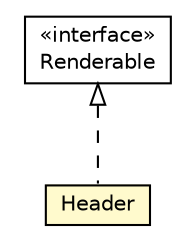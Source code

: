#!/usr/local/bin/dot
#
# Class diagram 
# Generated by UMLGraph version R5_6-24-gf6e263 (http://www.umlgraph.org/)
#

digraph G {
	edge [fontname="Helvetica",fontsize=10,labelfontname="Helvetica",labelfontsize=10];
	node [fontname="Helvetica",fontsize=10,shape=plaintext];
	nodesep=0.25;
	ranksep=0.5;
	// fr.fastconnect.factory.tibco.bw.fcunit.pages.MenuPage.Header
	c113 [label=<<table title="fr.fastconnect.factory.tibco.bw.fcunit.pages.MenuPage.Header" border="0" cellborder="1" cellspacing="0" cellpadding="2" port="p" bgcolor="lemonChiffon" href="./MenuPage.Header.html">
		<tr><td><table border="0" cellspacing="0" cellpadding="1">
<tr><td align="center" balign="center"> Header </td></tr>
		</table></td></tr>
		</table>>, URL="./MenuPage.Header.html", fontname="Helvetica", fontcolor="black", fontsize=10.0];
	//fr.fastconnect.factory.tibco.bw.fcunit.pages.MenuPage.Header implements org.rendersnake.Renderable
	c119:p -> c113:p [dir=back,arrowtail=empty,style=dashed];
	// org.rendersnake.Renderable
	c119 [label=<<table title="org.rendersnake.Renderable" border="0" cellborder="1" cellspacing="0" cellpadding="2" port="p" href="http://java.sun.com/j2se/1.4.2/docs/api/org/rendersnake/Renderable.html">
		<tr><td><table border="0" cellspacing="0" cellpadding="1">
<tr><td align="center" balign="center"> &#171;interface&#187; </td></tr>
<tr><td align="center" balign="center"> Renderable </td></tr>
		</table></td></tr>
		</table>>, URL="http://java.sun.com/j2se/1.4.2/docs/api/org/rendersnake/Renderable.html", fontname="Helvetica", fontcolor="black", fontsize=10.0];
}


